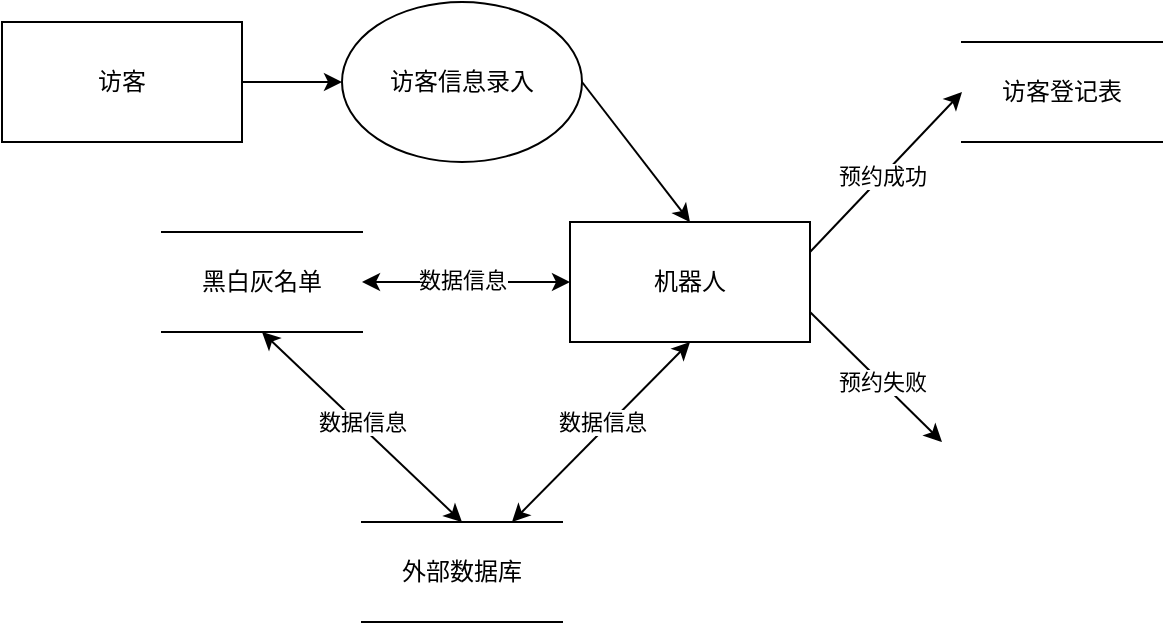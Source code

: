 <mxfile version="20.6.2" type="github">
  <diagram id="dasvB0Zn25L02WeCKDNE" name="第 1 页">
    <mxGraphModel dx="1182" dy="518" grid="1" gridSize="10" guides="1" tooltips="1" connect="1" arrows="1" fold="1" page="1" pageScale="1" pageWidth="827" pageHeight="1169" math="0" shadow="0">
      <root>
        <mxCell id="0" />
        <mxCell id="1" parent="0" />
        <mxCell id="kqnD7QUbisSVJHf8drRF-5" style="edgeStyle=orthogonalEdgeStyle;rounded=0;orthogonalLoop=1;jettySize=auto;html=1;exitX=1;exitY=0.5;exitDx=0;exitDy=0;" edge="1" parent="1" source="kqnD7QUbisSVJHf8drRF-1" target="kqnD7QUbisSVJHf8drRF-4">
          <mxGeometry relative="1" as="geometry" />
        </mxCell>
        <mxCell id="kqnD7QUbisSVJHf8drRF-1" value="访客" style="rounded=0;whiteSpace=wrap;html=1;" vertex="1" parent="1">
          <mxGeometry x="70" y="230" width="120" height="60" as="geometry" />
        </mxCell>
        <mxCell id="kqnD7QUbisSVJHf8drRF-2" value="黑白灰名单" style="shape=partialRectangle;whiteSpace=wrap;html=1;left=0;right=0;fillColor=none;" vertex="1" parent="1">
          <mxGeometry x="150" y="335" width="100" height="50" as="geometry" />
        </mxCell>
        <mxCell id="kqnD7QUbisSVJHf8drRF-3" value="外部数据库" style="shape=partialRectangle;whiteSpace=wrap;html=1;left=0;right=0;fillColor=none;" vertex="1" parent="1">
          <mxGeometry x="250" y="480" width="100" height="50" as="geometry" />
        </mxCell>
        <mxCell id="kqnD7QUbisSVJHf8drRF-4" value="访客信息录入" style="ellipse;whiteSpace=wrap;html=1;" vertex="1" parent="1">
          <mxGeometry x="240" y="220" width="120" height="80" as="geometry" />
        </mxCell>
        <mxCell id="kqnD7QUbisSVJHf8drRF-10" value="访客登记表" style="shape=partialRectangle;whiteSpace=wrap;html=1;left=0;right=0;fillColor=none;" vertex="1" parent="1">
          <mxGeometry x="550" y="240" width="100" height="50" as="geometry" />
        </mxCell>
        <mxCell id="kqnD7QUbisSVJHf8drRF-15" value="机器人" style="rounded=0;whiteSpace=wrap;html=1;" vertex="1" parent="1">
          <mxGeometry x="354" y="330" width="120" height="60" as="geometry" />
        </mxCell>
        <mxCell id="kqnD7QUbisSVJHf8drRF-16" value="" style="endArrow=classic;startArrow=classic;html=1;rounded=0;entryX=0.5;entryY=1;entryDx=0;entryDy=0;exitX=0.75;exitY=0;exitDx=0;exitDy=0;" edge="1" parent="1" source="kqnD7QUbisSVJHf8drRF-3" target="kqnD7QUbisSVJHf8drRF-15">
          <mxGeometry width="50" height="50" relative="1" as="geometry">
            <mxPoint x="450" y="400" as="sourcePoint" />
            <mxPoint x="500" y="350" as="targetPoint" />
          </mxGeometry>
        </mxCell>
        <mxCell id="kqnD7QUbisSVJHf8drRF-25" value="数据信息" style="edgeLabel;html=1;align=center;verticalAlign=middle;resizable=0;points=[];" vertex="1" connectable="0" parent="kqnD7QUbisSVJHf8drRF-16">
          <mxGeometry x="0.307" y="2" relative="1" as="geometry">
            <mxPoint x="-12" y="10" as="offset" />
          </mxGeometry>
        </mxCell>
        <mxCell id="kqnD7QUbisSVJHf8drRF-19" value="" style="endArrow=classic;html=1;rounded=0;entryX=0.5;entryY=0;entryDx=0;entryDy=0;exitX=1;exitY=0.5;exitDx=0;exitDy=0;" edge="1" parent="1" source="kqnD7QUbisSVJHf8drRF-4" target="kqnD7QUbisSVJHf8drRF-15">
          <mxGeometry width="50" height="50" relative="1" as="geometry">
            <mxPoint x="414" y="460" as="sourcePoint" />
            <mxPoint x="464" y="410" as="targetPoint" />
          </mxGeometry>
        </mxCell>
        <mxCell id="kqnD7QUbisSVJHf8drRF-20" value="" style="endArrow=classic;startArrow=classic;html=1;rounded=0;entryX=0.5;entryY=1;entryDx=0;entryDy=0;exitX=0.5;exitY=0;exitDx=0;exitDy=0;" edge="1" parent="1" source="kqnD7QUbisSVJHf8drRF-3" target="kqnD7QUbisSVJHf8drRF-2">
          <mxGeometry width="50" height="50" relative="1" as="geometry">
            <mxPoint x="450" y="400" as="sourcePoint" />
            <mxPoint x="500" y="350" as="targetPoint" />
          </mxGeometry>
        </mxCell>
        <mxCell id="kqnD7QUbisSVJHf8drRF-24" value="数据信息" style="edgeLabel;html=1;align=center;verticalAlign=middle;resizable=0;points=[];" vertex="1" connectable="0" parent="kqnD7QUbisSVJHf8drRF-20">
          <mxGeometry x="0.2" y="-1" relative="1" as="geometry">
            <mxPoint x="9" y="8" as="offset" />
          </mxGeometry>
        </mxCell>
        <mxCell id="kqnD7QUbisSVJHf8drRF-21" value="" style="endArrow=classic;startArrow=classic;html=1;rounded=0;entryX=0;entryY=0.5;entryDx=0;entryDy=0;exitX=1;exitY=0.5;exitDx=0;exitDy=0;" edge="1" parent="1" source="kqnD7QUbisSVJHf8drRF-2" target="kqnD7QUbisSVJHf8drRF-15">
          <mxGeometry width="50" height="50" relative="1" as="geometry">
            <mxPoint x="290" y="395" as="sourcePoint" />
            <mxPoint x="410" y="440" as="targetPoint" />
          </mxGeometry>
        </mxCell>
        <mxCell id="kqnD7QUbisSVJHf8drRF-26" value="数据信息" style="edgeLabel;html=1;align=center;verticalAlign=middle;resizable=0;points=[];" vertex="1" connectable="0" parent="kqnD7QUbisSVJHf8drRF-21">
          <mxGeometry x="-0.327" y="1" relative="1" as="geometry">
            <mxPoint x="15" as="offset" />
          </mxGeometry>
        </mxCell>
        <mxCell id="kqnD7QUbisSVJHf8drRF-22" value="" style="endArrow=classic;html=1;rounded=0;entryX=0;entryY=0.5;entryDx=0;entryDy=0;exitX=1;exitY=0.25;exitDx=0;exitDy=0;" edge="1" parent="1" source="kqnD7QUbisSVJHf8drRF-15" target="kqnD7QUbisSVJHf8drRF-10">
          <mxGeometry width="50" height="50" relative="1" as="geometry">
            <mxPoint x="450" y="400" as="sourcePoint" />
            <mxPoint x="500" y="350" as="targetPoint" />
          </mxGeometry>
        </mxCell>
        <mxCell id="kqnD7QUbisSVJHf8drRF-27" value="预约成功" style="edgeLabel;html=1;align=center;verticalAlign=middle;resizable=0;points=[];" vertex="1" connectable="0" parent="kqnD7QUbisSVJHf8drRF-22">
          <mxGeometry x="-0.366" relative="1" as="geometry">
            <mxPoint x="12" y="-13" as="offset" />
          </mxGeometry>
        </mxCell>
        <mxCell id="kqnD7QUbisSVJHf8drRF-23" value="" style="endArrow=classic;html=1;rounded=0;exitX=1;exitY=0.75;exitDx=0;exitDy=0;" edge="1" parent="1" source="kqnD7QUbisSVJHf8drRF-15">
          <mxGeometry width="50" height="50" relative="1" as="geometry">
            <mxPoint x="450" y="400" as="sourcePoint" />
            <mxPoint x="540" y="440" as="targetPoint" />
          </mxGeometry>
        </mxCell>
        <mxCell id="kqnD7QUbisSVJHf8drRF-28" value="预约失败" style="edgeLabel;html=1;align=center;verticalAlign=middle;resizable=0;points=[];" vertex="1" connectable="0" parent="kqnD7QUbisSVJHf8drRF-23">
          <mxGeometry x="-0.283" y="-4" relative="1" as="geometry">
            <mxPoint x="15" y="9" as="offset" />
          </mxGeometry>
        </mxCell>
      </root>
    </mxGraphModel>
  </diagram>
</mxfile>
